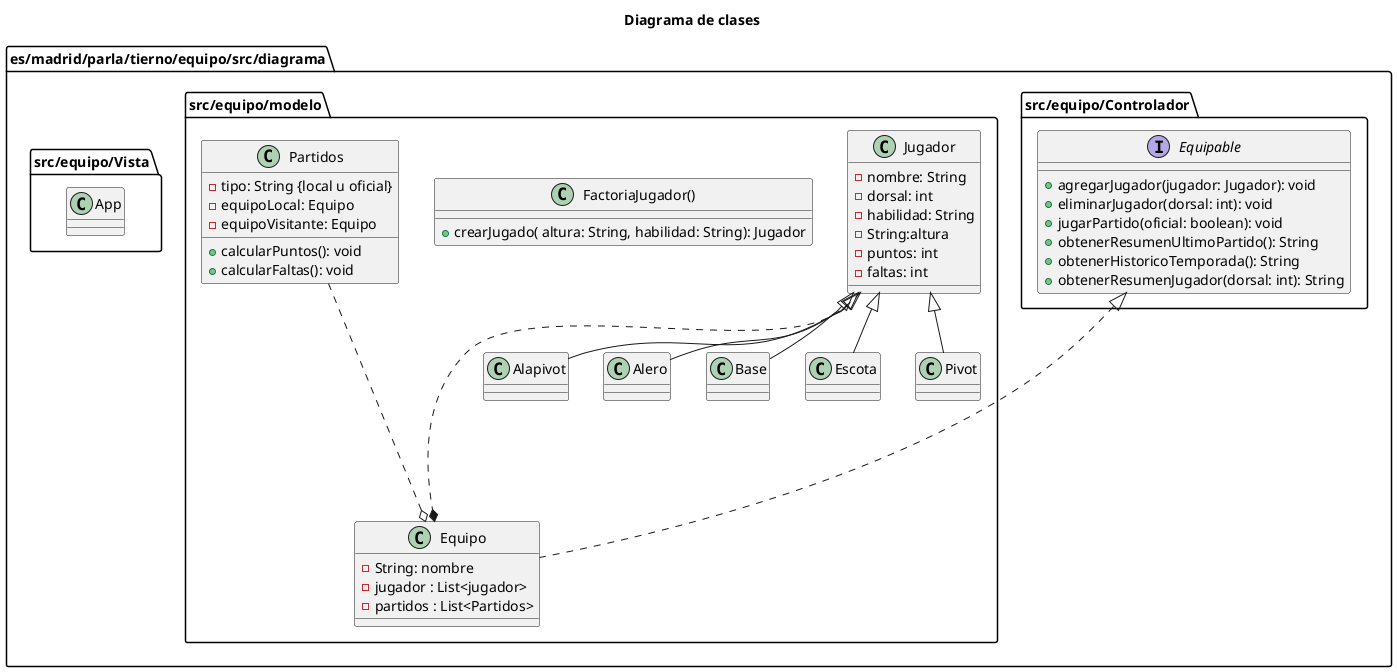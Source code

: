 @startuml a
title "Diagrama de clases"

package es/madrid/parla/tierno/equipo/src/diagrama{
    package src/equipo/Controlador{

        interface Equipable{
            + agregarJugador(jugador: Jugador): void
            + eliminarJugador(dorsal: int): void
            + jugarPartido(oficial: boolean): void
            + obtenerResumenUltimoPartido(): String
            + obtenerHistoricoTemporada(): String
            + obtenerResumenJugador(dorsal: int): String
        }

    }


    package src/equipo/modelo{
        class Equipo{
            - String: nombre
            - jugador : List<jugador>
            - partidos : List<Partidos>
        }


        class Jugador{
            - nombre: String
            - dorsal: int
            - habilidad: String
            - String:altura
            - puntos: int
            - faltas: int
        }
        class Alapivot extends Jugador{

        }

        class Alero extends Jugador{

        }

        class Base extends Jugador{

        }

        class Escota extends Jugador{

        }

        class Pivot extends Jugador{

        }


        class FactoriaJugador(){
            + crearJugado( altura: String, habilidad: String): Jugador
                
        }


        class Partidos{

            - tipo: String {local u oficial}
            - equipoLocal: Equipo
            - equipoVisitante: Equipo

            + calcularPuntos(): void
            + calcularFaltas(): void


        }


    }


    package src/equipo/Vista{
        class App {}

    }


    Equipable <|.... Equipo
    Jugador ....*  Equipo
    Partidos ....o Equipo


}

@enduml